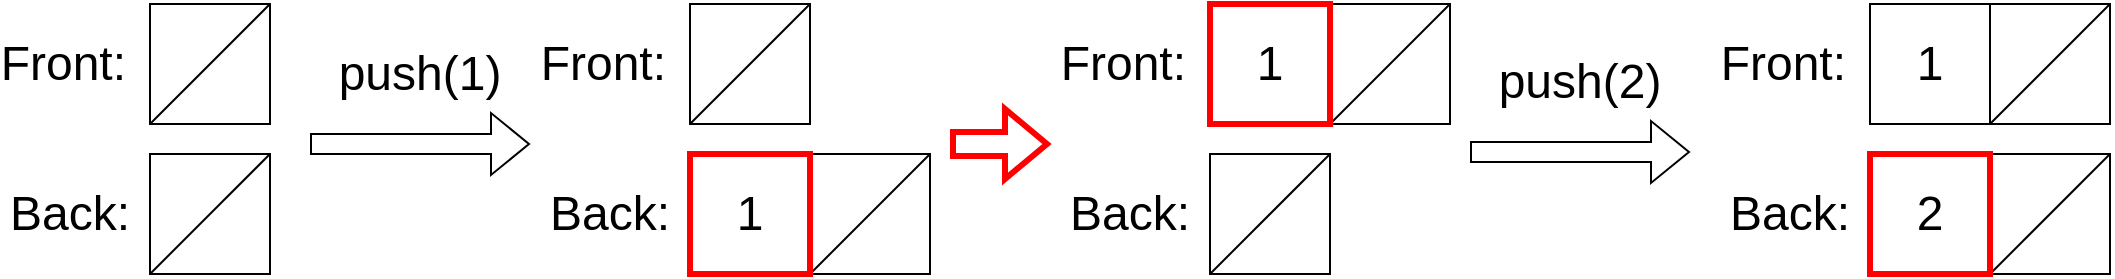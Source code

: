 <mxfile version="22.1.2" type="device">
  <diagram name="第 1 页" id="KemlZvxES-pmjvx99MJy">
    <mxGraphModel dx="1026" dy="658" grid="1" gridSize="10" guides="1" tooltips="1" connect="1" arrows="1" fold="1" page="1" pageScale="1" pageWidth="827" pageHeight="1169" math="0" shadow="0">
      <root>
        <mxCell id="0" />
        <mxCell id="1" parent="0" />
        <mxCell id="MlOCYBxQjXrcOC7JeDMh-2" value="Front:&amp;nbsp;" style="text;html=1;strokeColor=none;fillColor=none;align=center;verticalAlign=middle;whiteSpace=wrap;rounded=0;fontSize=24;" parent="1" vertex="1">
          <mxGeometry x="50" y="105" width="60" height="30" as="geometry" />
        </mxCell>
        <mxCell id="MlOCYBxQjXrcOC7JeDMh-3" value="Back:" style="text;html=1;strokeColor=none;fillColor=none;align=center;verticalAlign=middle;whiteSpace=wrap;rounded=0;fontSize=24;" parent="1" vertex="1">
          <mxGeometry x="50" y="180" width="60" height="30" as="geometry" />
        </mxCell>
        <mxCell id="MlOCYBxQjXrcOC7JeDMh-5" value="" style="shape=flexArrow;endArrow=classic;html=1;rounded=0;" parent="1" edge="1">
          <mxGeometry width="50" height="50" relative="1" as="geometry">
            <mxPoint x="200" y="160" as="sourcePoint" />
            <mxPoint x="310" y="160" as="targetPoint" />
          </mxGeometry>
        </mxCell>
        <mxCell id="MlOCYBxQjXrcOC7JeDMh-7" value="Front:&amp;nbsp;" style="text;html=1;strokeColor=none;fillColor=none;align=center;verticalAlign=middle;whiteSpace=wrap;rounded=0;fontSize=24;" parent="1" vertex="1">
          <mxGeometry x="320" y="105" width="60" height="30" as="geometry" />
        </mxCell>
        <mxCell id="MlOCYBxQjXrcOC7JeDMh-8" value="Back:" style="text;html=1;strokeColor=none;fillColor=none;align=center;verticalAlign=middle;whiteSpace=wrap;rounded=0;fontSize=24;" parent="1" vertex="1">
          <mxGeometry x="320" y="180" width="60" height="30" as="geometry" />
        </mxCell>
        <mxCell id="MlOCYBxQjXrcOC7JeDMh-10" value="&lt;font style=&quot;font-size: 24px;&quot;&gt;push(1)&lt;/font&gt;" style="text;html=1;strokeColor=none;fillColor=none;align=center;verticalAlign=middle;whiteSpace=wrap;rounded=0;" parent="1" vertex="1">
          <mxGeometry x="210" y="110" width="90" height="30" as="geometry" />
        </mxCell>
        <mxCell id="MlOCYBxQjXrcOC7JeDMh-12" value="Ø" style="rounded=0;whiteSpace=wrap;html=1;fontSize=24;" parent="1" vertex="1">
          <mxGeometry x="710" y="90" width="60" height="60" as="geometry" />
        </mxCell>
        <mxCell id="MlOCYBxQjXrcOC7JeDMh-13" value="Front:&amp;nbsp;" style="text;html=1;strokeColor=none;fillColor=none;align=center;verticalAlign=middle;whiteSpace=wrap;rounded=0;fontSize=24;" parent="1" vertex="1">
          <mxGeometry x="580" y="105" width="60" height="30" as="geometry" />
        </mxCell>
        <mxCell id="MlOCYBxQjXrcOC7JeDMh-14" value="Back:" style="text;html=1;strokeColor=none;fillColor=none;align=center;verticalAlign=middle;whiteSpace=wrap;rounded=0;fontSize=24;" parent="1" vertex="1">
          <mxGeometry x="580" y="180" width="60" height="30" as="geometry" />
        </mxCell>
        <mxCell id="MlOCYBxQjXrcOC7JeDMh-15" value="Ø" style="rounded=0;whiteSpace=wrap;html=1;fontSize=24;" parent="1" vertex="1">
          <mxGeometry x="650" y="165" width="60" height="60" as="geometry" />
        </mxCell>
        <mxCell id="MlOCYBxQjXrcOC7JeDMh-17" value="" style="shape=flexArrow;endArrow=classic;html=1;rounded=0;strokeColor=#FF0000;strokeWidth=3;" parent="1" edge="1">
          <mxGeometry width="50" height="50" relative="1" as="geometry">
            <mxPoint x="520" y="160" as="sourcePoint" />
            <mxPoint x="570" y="160" as="targetPoint" />
          </mxGeometry>
        </mxCell>
        <mxCell id="MlOCYBxQjXrcOC7JeDMh-18" value="" style="shape=flexArrow;endArrow=classic;html=1;rounded=0;" parent="1" edge="1">
          <mxGeometry width="50" height="50" relative="1" as="geometry">
            <mxPoint x="780" y="164" as="sourcePoint" />
            <mxPoint x="890" y="164" as="targetPoint" />
          </mxGeometry>
        </mxCell>
        <mxCell id="MlOCYBxQjXrcOC7JeDMh-19" value="&lt;font style=&quot;font-size: 24px;&quot;&gt;push(2)&lt;/font&gt;" style="text;html=1;strokeColor=none;fillColor=none;align=center;verticalAlign=middle;whiteSpace=wrap;rounded=0;" parent="1" vertex="1">
          <mxGeometry x="790" y="114" width="90" height="30" as="geometry" />
        </mxCell>
        <mxCell id="MlOCYBxQjXrcOC7JeDMh-20" value="Ø" style="rounded=0;whiteSpace=wrap;html=1;fontSize=24;" parent="1" vertex="1">
          <mxGeometry x="1040" y="90" width="60" height="60" as="geometry" />
        </mxCell>
        <mxCell id="MlOCYBxQjXrcOC7JeDMh-21" value="Front:&amp;nbsp;" style="text;html=1;strokeColor=none;fillColor=none;align=center;verticalAlign=middle;whiteSpace=wrap;rounded=0;fontSize=24;" parent="1" vertex="1">
          <mxGeometry x="910" y="105" width="60" height="30" as="geometry" />
        </mxCell>
        <mxCell id="MlOCYBxQjXrcOC7JeDMh-22" value="Back:" style="text;html=1;strokeColor=none;fillColor=none;align=center;verticalAlign=middle;whiteSpace=wrap;rounded=0;fontSize=24;" parent="1" vertex="1">
          <mxGeometry x="910" y="180" width="60" height="30" as="geometry" />
        </mxCell>
        <mxCell id="MlOCYBxQjXrcOC7JeDMh-23" value="Ø" style="rounded=0;whiteSpace=wrap;html=1;fontSize=24;" parent="1" vertex="1">
          <mxGeometry x="1040" y="165" width="60" height="60" as="geometry" />
        </mxCell>
        <mxCell id="MlOCYBxQjXrcOC7JeDMh-24" value="1" style="rounded=0;whiteSpace=wrap;html=1;fontSize=24;" parent="1" vertex="1">
          <mxGeometry x="980" y="90" width="60" height="60" as="geometry" />
        </mxCell>
        <mxCell id="l5ovCsallBg2o7BBlaVo-15" value="" style="group" vertex="1" connectable="0" parent="1">
          <mxGeometry x="120" y="90" width="60" height="60" as="geometry" />
        </mxCell>
        <mxCell id="MlOCYBxQjXrcOC7JeDMh-1" value="" style="rounded=0;whiteSpace=wrap;html=1;fontSize=24;" parent="l5ovCsallBg2o7BBlaVo-15" vertex="1">
          <mxGeometry width="60" height="60" as="geometry" />
        </mxCell>
        <mxCell id="l5ovCsallBg2o7BBlaVo-14" value="" style="endArrow=none;html=1;rounded=0;entryX=1;entryY=0;entryDx=0;entryDy=0;exitX=0;exitY=1;exitDx=0;exitDy=0;" edge="1" parent="l5ovCsallBg2o7BBlaVo-15" source="MlOCYBxQjXrcOC7JeDMh-1" target="MlOCYBxQjXrcOC7JeDMh-1">
          <mxGeometry width="50" height="50" relative="1" as="geometry">
            <mxPoint y="60" as="sourcePoint" />
            <mxPoint x="50" y="10" as="targetPoint" />
          </mxGeometry>
        </mxCell>
        <mxCell id="l5ovCsallBg2o7BBlaVo-16" value="" style="group" vertex="1" connectable="0" parent="1">
          <mxGeometry x="120" y="165" width="60" height="60" as="geometry" />
        </mxCell>
        <mxCell id="l5ovCsallBg2o7BBlaVo-17" value="" style="rounded=0;whiteSpace=wrap;html=1;fontSize=24;" vertex="1" parent="l5ovCsallBg2o7BBlaVo-16">
          <mxGeometry width="60" height="60" as="geometry" />
        </mxCell>
        <mxCell id="l5ovCsallBg2o7BBlaVo-18" value="" style="endArrow=none;html=1;rounded=0;entryX=1;entryY=0;entryDx=0;entryDy=0;exitX=0;exitY=1;exitDx=0;exitDy=0;" edge="1" parent="l5ovCsallBg2o7BBlaVo-16" source="l5ovCsallBg2o7BBlaVo-17" target="l5ovCsallBg2o7BBlaVo-17">
          <mxGeometry width="50" height="50" relative="1" as="geometry">
            <mxPoint y="60" as="sourcePoint" />
            <mxPoint x="50" y="10" as="targetPoint" />
          </mxGeometry>
        </mxCell>
        <mxCell id="l5ovCsallBg2o7BBlaVo-19" value="" style="group" vertex="1" connectable="0" parent="1">
          <mxGeometry x="390" y="90" width="60" height="60" as="geometry" />
        </mxCell>
        <mxCell id="l5ovCsallBg2o7BBlaVo-20" value="" style="rounded=0;whiteSpace=wrap;html=1;fontSize=24;" vertex="1" parent="l5ovCsallBg2o7BBlaVo-19">
          <mxGeometry width="60" height="60" as="geometry" />
        </mxCell>
        <mxCell id="l5ovCsallBg2o7BBlaVo-21" value="" style="endArrow=none;html=1;rounded=0;entryX=1;entryY=0;entryDx=0;entryDy=0;exitX=0;exitY=1;exitDx=0;exitDy=0;" edge="1" parent="l5ovCsallBg2o7BBlaVo-19" source="l5ovCsallBg2o7BBlaVo-20" target="l5ovCsallBg2o7BBlaVo-20">
          <mxGeometry width="50" height="50" relative="1" as="geometry">
            <mxPoint y="60" as="sourcePoint" />
            <mxPoint x="50" y="10" as="targetPoint" />
          </mxGeometry>
        </mxCell>
        <mxCell id="l5ovCsallBg2o7BBlaVo-22" value="" style="group" vertex="1" connectable="0" parent="1">
          <mxGeometry x="450" y="165" width="60" height="60" as="geometry" />
        </mxCell>
        <mxCell id="l5ovCsallBg2o7BBlaVo-23" value="" style="rounded=0;whiteSpace=wrap;html=1;fontSize=24;" vertex="1" parent="l5ovCsallBg2o7BBlaVo-22">
          <mxGeometry width="60" height="60" as="geometry" />
        </mxCell>
        <mxCell id="l5ovCsallBg2o7BBlaVo-24" value="" style="endArrow=none;html=1;rounded=0;entryX=1;entryY=0;entryDx=0;entryDy=0;exitX=0;exitY=1;exitDx=0;exitDy=0;" edge="1" parent="l5ovCsallBg2o7BBlaVo-22" source="l5ovCsallBg2o7BBlaVo-23" target="l5ovCsallBg2o7BBlaVo-23">
          <mxGeometry width="50" height="50" relative="1" as="geometry">
            <mxPoint y="60" as="sourcePoint" />
            <mxPoint x="50" y="10" as="targetPoint" />
          </mxGeometry>
        </mxCell>
        <mxCell id="l5ovCsallBg2o7BBlaVo-25" value="" style="group" vertex="1" connectable="0" parent="1">
          <mxGeometry x="650" y="165" width="60" height="60" as="geometry" />
        </mxCell>
        <mxCell id="l5ovCsallBg2o7BBlaVo-26" value="" style="rounded=0;whiteSpace=wrap;html=1;fontSize=24;" vertex="1" parent="l5ovCsallBg2o7BBlaVo-25">
          <mxGeometry width="60" height="60" as="geometry" />
        </mxCell>
        <mxCell id="l5ovCsallBg2o7BBlaVo-27" value="" style="endArrow=none;html=1;rounded=0;entryX=1;entryY=0;entryDx=0;entryDy=0;exitX=0;exitY=1;exitDx=0;exitDy=0;" edge="1" parent="l5ovCsallBg2o7BBlaVo-25" source="l5ovCsallBg2o7BBlaVo-26" target="l5ovCsallBg2o7BBlaVo-26">
          <mxGeometry width="50" height="50" relative="1" as="geometry">
            <mxPoint y="60" as="sourcePoint" />
            <mxPoint x="50" y="10" as="targetPoint" />
          </mxGeometry>
        </mxCell>
        <mxCell id="l5ovCsallBg2o7BBlaVo-28" value="" style="group" vertex="1" connectable="0" parent="1">
          <mxGeometry x="710" y="90" width="60" height="60" as="geometry" />
        </mxCell>
        <mxCell id="l5ovCsallBg2o7BBlaVo-29" value="" style="rounded=0;whiteSpace=wrap;html=1;fontSize=24;" vertex="1" parent="l5ovCsallBg2o7BBlaVo-28">
          <mxGeometry width="60" height="60" as="geometry" />
        </mxCell>
        <mxCell id="l5ovCsallBg2o7BBlaVo-30" value="" style="endArrow=none;html=1;rounded=0;entryX=1;entryY=0;entryDx=0;entryDy=0;exitX=0;exitY=1;exitDx=0;exitDy=0;" edge="1" parent="l5ovCsallBg2o7BBlaVo-28" source="l5ovCsallBg2o7BBlaVo-29" target="l5ovCsallBg2o7BBlaVo-29">
          <mxGeometry width="50" height="50" relative="1" as="geometry">
            <mxPoint y="60" as="sourcePoint" />
            <mxPoint x="50" y="10" as="targetPoint" />
          </mxGeometry>
        </mxCell>
        <mxCell id="l5ovCsallBg2o7BBlaVo-31" value="" style="group" vertex="1" connectable="0" parent="1">
          <mxGeometry x="1040" y="165" width="60" height="60" as="geometry" />
        </mxCell>
        <mxCell id="l5ovCsallBg2o7BBlaVo-32" value="" style="rounded=0;whiteSpace=wrap;html=1;fontSize=24;" vertex="1" parent="l5ovCsallBg2o7BBlaVo-31">
          <mxGeometry width="60" height="60" as="geometry" />
        </mxCell>
        <mxCell id="l5ovCsallBg2o7BBlaVo-33" value="" style="endArrow=none;html=1;rounded=0;entryX=1;entryY=0;entryDx=0;entryDy=0;exitX=0;exitY=1;exitDx=0;exitDy=0;" edge="1" parent="l5ovCsallBg2o7BBlaVo-31" source="l5ovCsallBg2o7BBlaVo-32" target="l5ovCsallBg2o7BBlaVo-32">
          <mxGeometry width="50" height="50" relative="1" as="geometry">
            <mxPoint y="60" as="sourcePoint" />
            <mxPoint x="50" y="10" as="targetPoint" />
          </mxGeometry>
        </mxCell>
        <mxCell id="l5ovCsallBg2o7BBlaVo-34" value="" style="group" vertex="1" connectable="0" parent="1">
          <mxGeometry x="1040" y="90" width="60" height="60" as="geometry" />
        </mxCell>
        <mxCell id="l5ovCsallBg2o7BBlaVo-35" value="" style="rounded=0;whiteSpace=wrap;html=1;fontSize=24;" vertex="1" parent="l5ovCsallBg2o7BBlaVo-34">
          <mxGeometry width="60" height="60" as="geometry" />
        </mxCell>
        <mxCell id="l5ovCsallBg2o7BBlaVo-36" value="" style="endArrow=none;html=1;rounded=0;entryX=1;entryY=0;entryDx=0;entryDy=0;exitX=0;exitY=1;exitDx=0;exitDy=0;" edge="1" parent="l5ovCsallBg2o7BBlaVo-34" source="l5ovCsallBg2o7BBlaVo-35" target="l5ovCsallBg2o7BBlaVo-35">
          <mxGeometry width="50" height="50" relative="1" as="geometry">
            <mxPoint y="60" as="sourcePoint" />
            <mxPoint x="50" y="10" as="targetPoint" />
          </mxGeometry>
        </mxCell>
        <mxCell id="MlOCYBxQjXrcOC7JeDMh-25" value="2" style="rounded=0;whiteSpace=wrap;html=1;fontSize=24;strokeColor=#FF0000;strokeWidth=3;" parent="1" vertex="1">
          <mxGeometry x="980" y="165" width="60" height="60" as="geometry" />
        </mxCell>
        <mxCell id="MlOCYBxQjXrcOC7JeDMh-16" value="1" style="rounded=0;whiteSpace=wrap;html=1;fontSize=24;strokeColor=#FF0000;strokeWidth=3;" parent="1" vertex="1">
          <mxGeometry x="650" y="90" width="60" height="60" as="geometry" />
        </mxCell>
        <mxCell id="MlOCYBxQjXrcOC7JeDMh-11" value="1" style="rounded=0;whiteSpace=wrap;html=1;fontSize=24;fillColor=none;strokeColor=#FF0000;strokeWidth=3;" parent="1" vertex="1">
          <mxGeometry x="390" y="165" width="60" height="60" as="geometry" />
        </mxCell>
      </root>
    </mxGraphModel>
  </diagram>
</mxfile>
